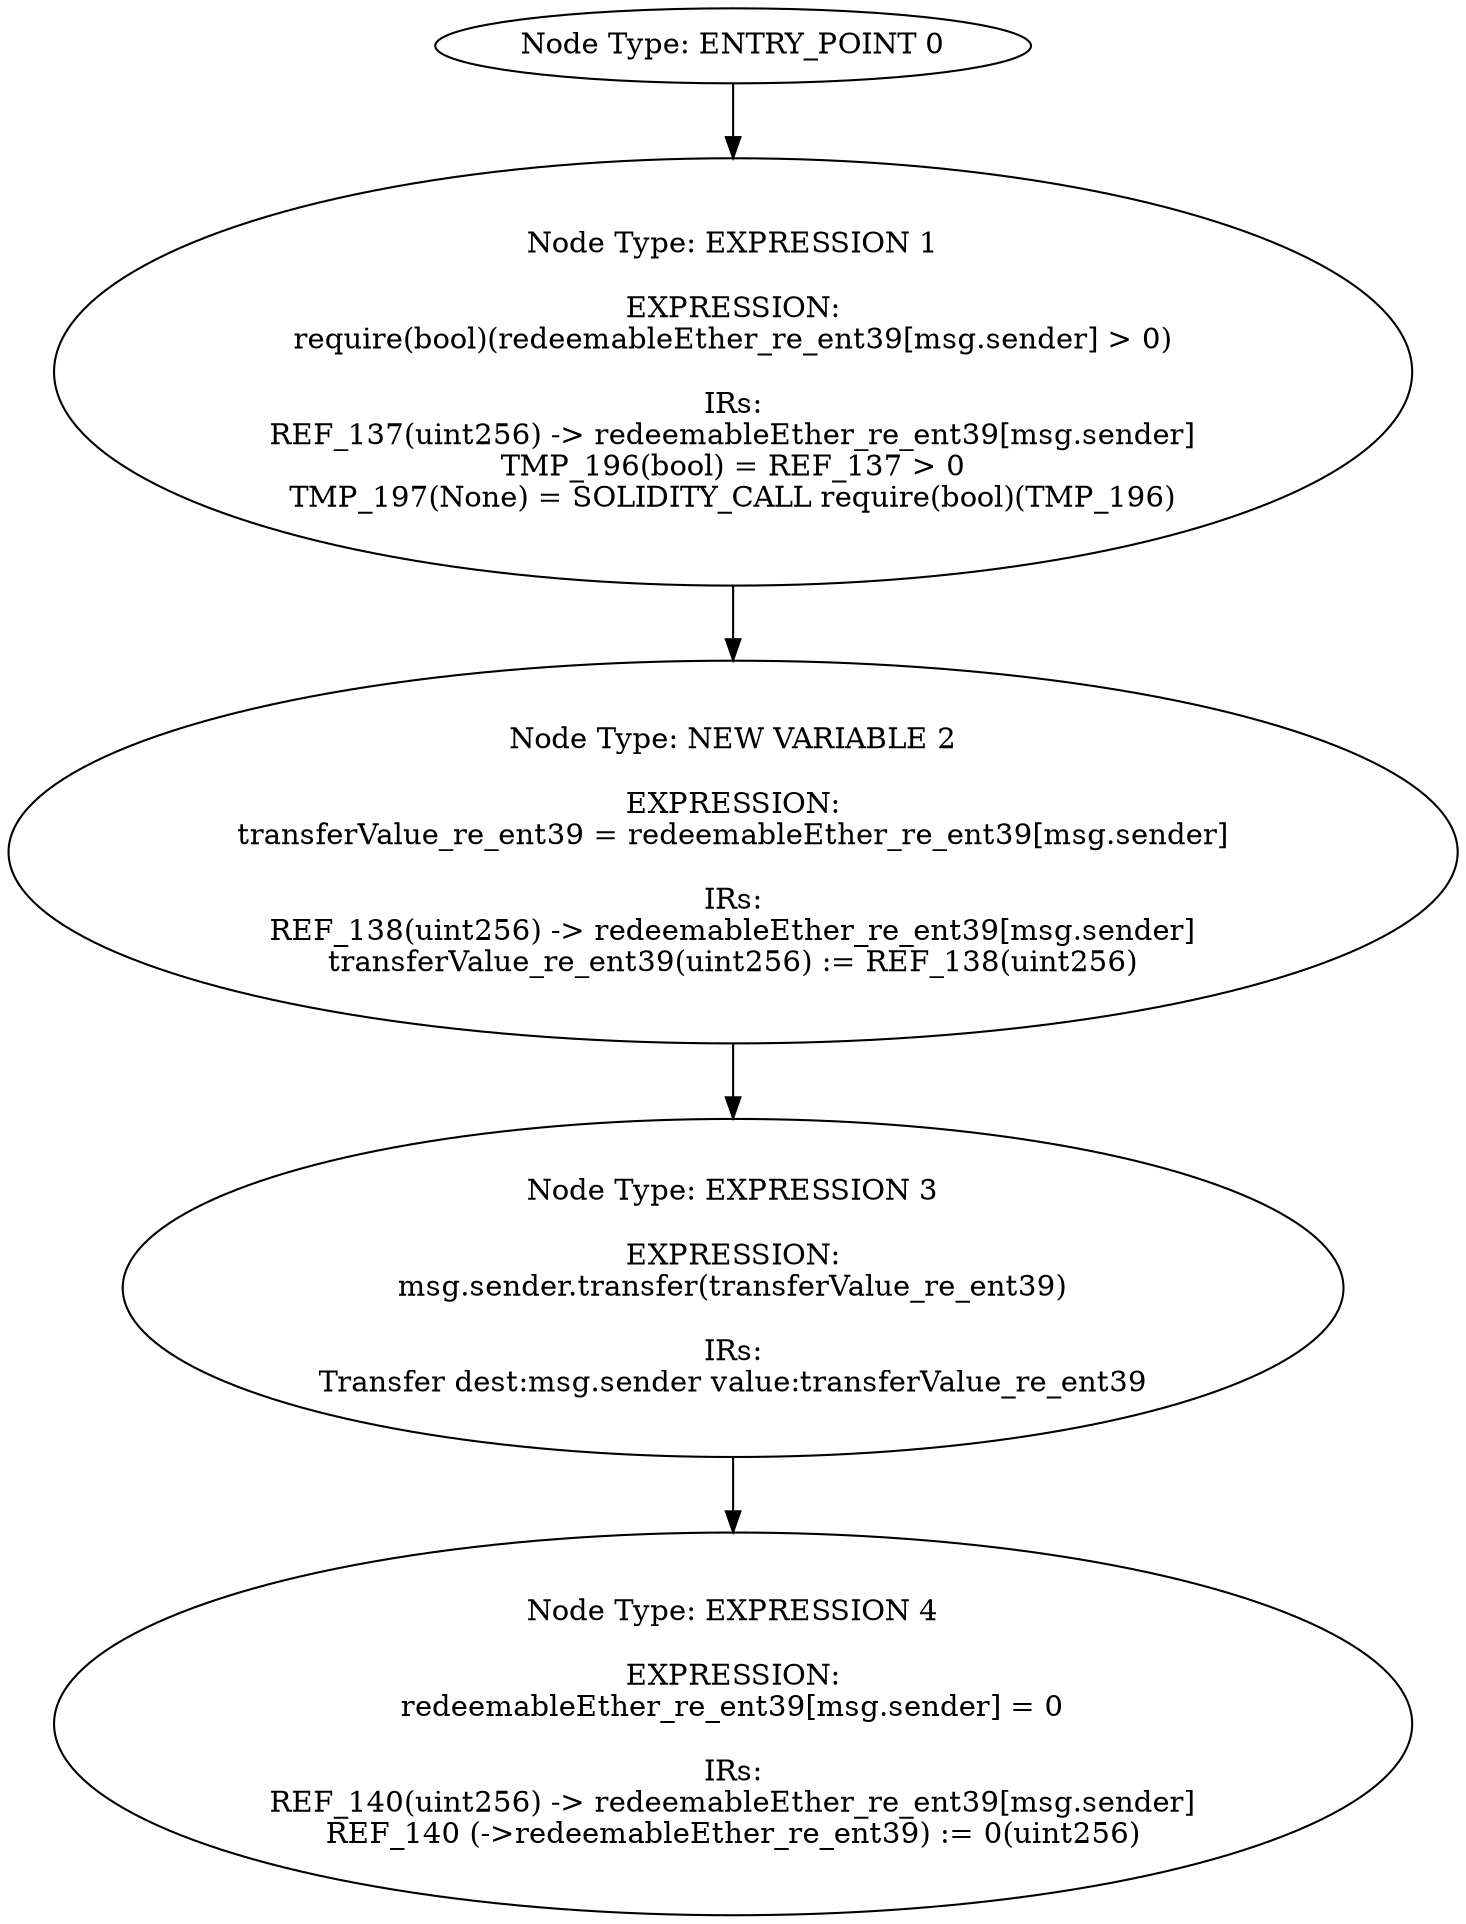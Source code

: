 digraph{
0[label="Node Type: ENTRY_POINT 0
"];
0->1;
1[label="Node Type: EXPRESSION 1

EXPRESSION:
require(bool)(redeemableEther_re_ent39[msg.sender] > 0)

IRs:
REF_137(uint256) -> redeemableEther_re_ent39[msg.sender]
TMP_196(bool) = REF_137 > 0
TMP_197(None) = SOLIDITY_CALL require(bool)(TMP_196)"];
1->2;
2[label="Node Type: NEW VARIABLE 2

EXPRESSION:
transferValue_re_ent39 = redeemableEther_re_ent39[msg.sender]

IRs:
REF_138(uint256) -> redeemableEther_re_ent39[msg.sender]
transferValue_re_ent39(uint256) := REF_138(uint256)"];
2->3;
3[label="Node Type: EXPRESSION 3

EXPRESSION:
msg.sender.transfer(transferValue_re_ent39)

IRs:
Transfer dest:msg.sender value:transferValue_re_ent39"];
3->4;
4[label="Node Type: EXPRESSION 4

EXPRESSION:
redeemableEther_re_ent39[msg.sender] = 0

IRs:
REF_140(uint256) -> redeemableEther_re_ent39[msg.sender]
REF_140 (->redeemableEther_re_ent39) := 0(uint256)"];
}
